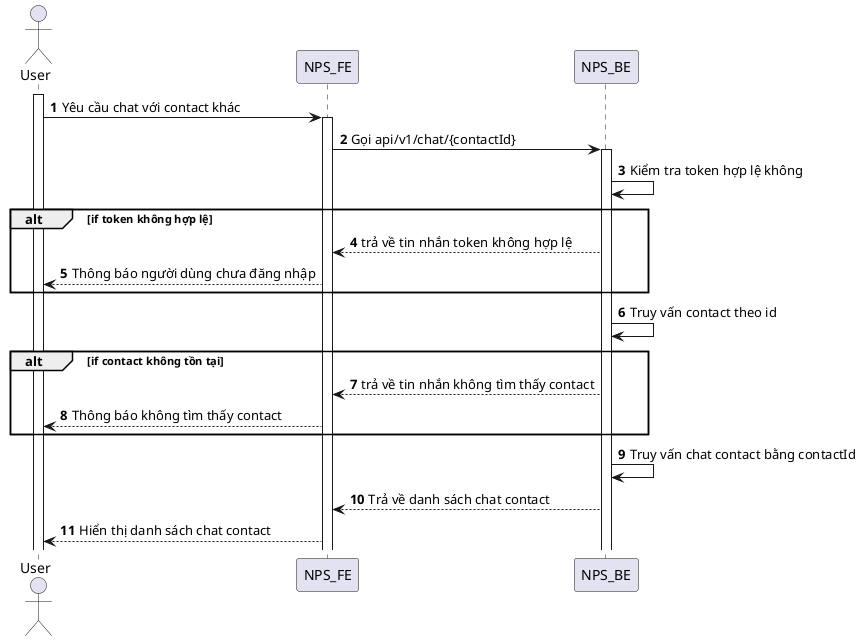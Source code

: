 @startuml
autonumber
actor User
activate User
User -> NPS_FE: Yêu cầu chat với contact khác
activate NPS_FE
NPS_FE -> NPS_BE: Gọi api/v1/chat/{contactId}
activate NPS_BE
NPS_BE -> NPS_BE: Kiểm tra token hợp lệ không
alt if token không hợp lệ
NPS_BE --> NPS_FE: trả về tin nhắn token không hợp lệ
NPS_FE --> User: Thông báo người dùng chưa đăng nhập
end
NPS_BE -> NPS_BE: Truy vấn contact theo id
alt if contact không tồn tại
NPS_BE --> NPS_FE: trả về tin nhắn không tìm thấy contact
NPS_FE --> User: Thông báo không tìm thấy contact
end
NPS_BE -> NPS_BE: Truy vấn chat contact bằng contactId
NPS_BE --> NPS_FE: Trả về danh sách chat contact
NPS_FE --> User: Hiển thị danh sách chat contact
@enduml